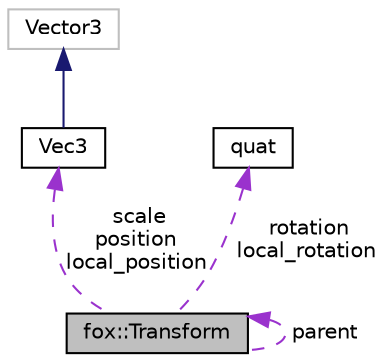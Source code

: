 digraph "fox::Transform"
{
 // LATEX_PDF_SIZE
  edge [fontname="Helvetica",fontsize="10",labelfontname="Helvetica",labelfontsize="10"];
  node [fontname="Helvetica",fontsize="10",shape=record];
  Node1 [label="fox::Transform",height=0.2,width=0.4,color="black", fillcolor="grey75", style="filled", fontcolor="black",tooltip=" "];
  Node2 -> Node1 [dir="back",color="darkorchid3",fontsize="10",style="dashed",label=" scale\nposition\nlocal_position" ];
  Node2 [label="Vec3",height=0.2,width=0.4,color="black", fillcolor="white", style="filled",URL="$structVec3.html",tooltip=" "];
  Node3 -> Node2 [dir="back",color="midnightblue",fontsize="10",style="solid"];
  Node3 [label="Vector3",height=0.2,width=0.4,color="grey75", fillcolor="white", style="filled",tooltip=" "];
  Node4 -> Node1 [dir="back",color="darkorchid3",fontsize="10",style="dashed",label=" rotation\nlocal_rotation" ];
  Node4 [label="quat",height=0.2,width=0.4,color="black", fillcolor="white", style="filled",URL="$structquat.html",tooltip=" "];
  Node1 -> Node1 [dir="back",color="darkorchid3",fontsize="10",style="dashed",label=" parent" ];
}

